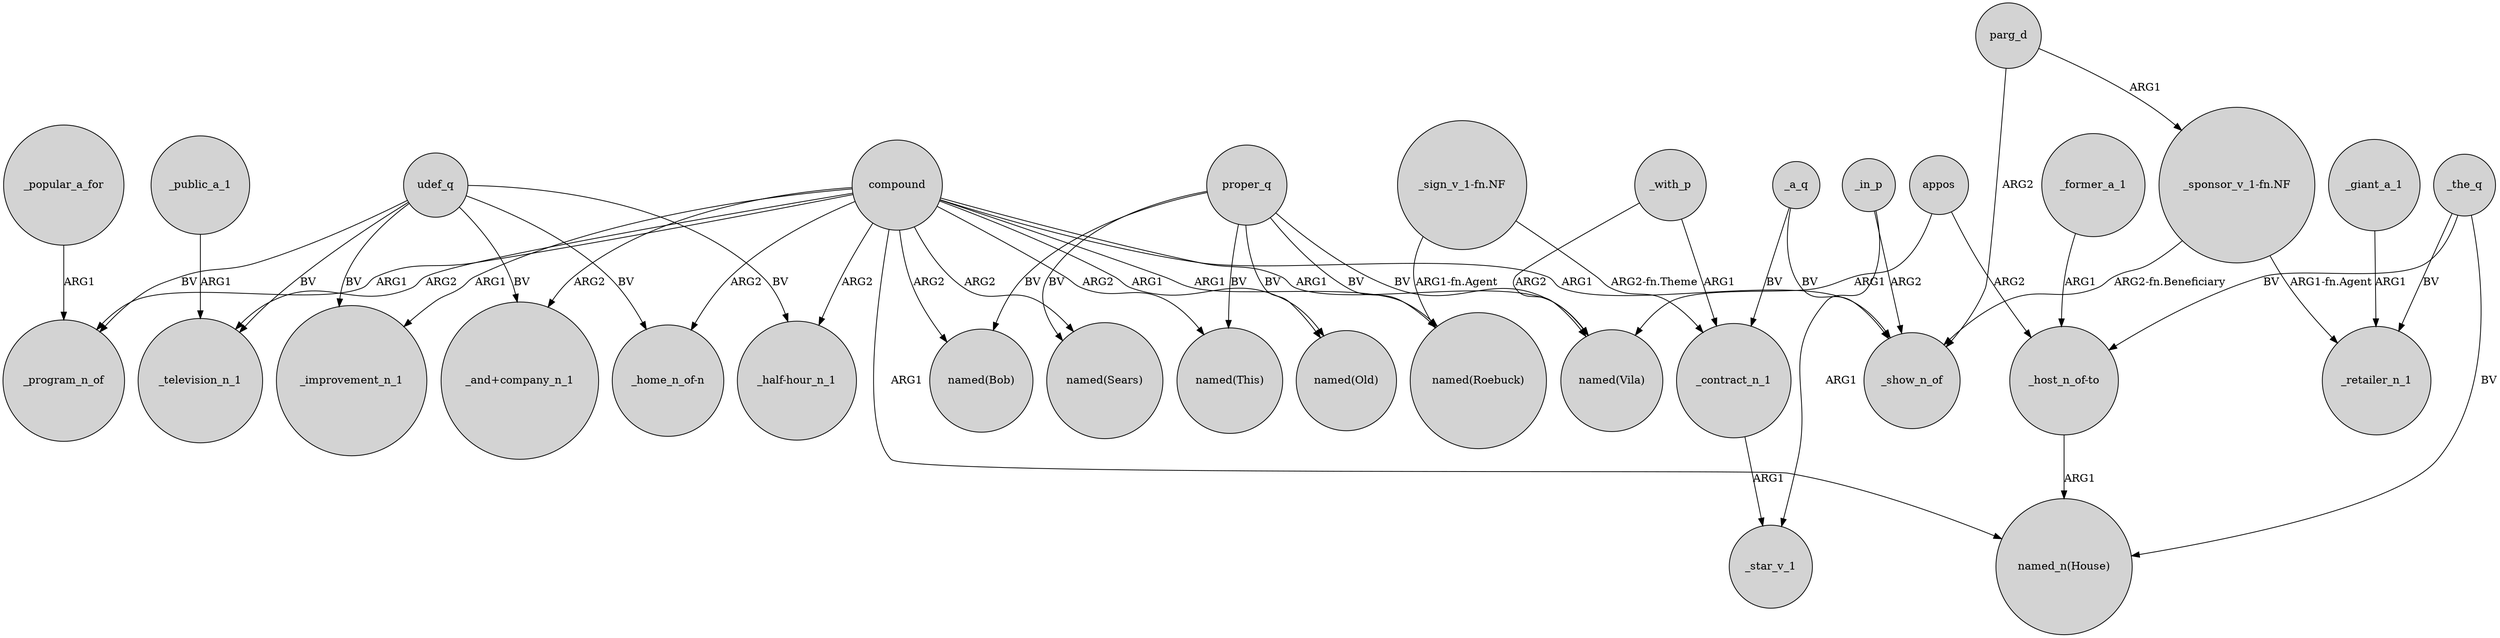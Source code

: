 digraph {
	node [shape=circle style=filled]
	proper_q -> "named(Old)" [label=BV]
	compound -> "named(Sears)" [label=ARG2]
	udef_q -> _television_n_1 [label=BV]
	udef_q -> "_half-hour_n_1" [label=BV]
	_former_a_1 -> "_host_n_of-to" [label=ARG1]
	_with_p -> "named(Vila)" [label=ARG2]
	compound -> "named(Roebuck)" [label=ARG1]
	proper_q -> "named(Bob)" [label=BV]
	compound -> "named(Vila)" [label=ARG1]
	udef_q -> "_home_n_of-n" [label=BV]
	udef_q -> _program_n_of [label=BV]
	_the_q -> _retailer_n_1 [label=BV]
	compound -> "named_n(House)" [label=ARG1]
	appos -> "_host_n_of-to" [label=ARG2]
	_a_q -> _contract_n_1 [label=BV]
	appos -> "named(Vila)" [label=ARG1]
	compound -> "named(Bob)" [label=ARG2]
	_the_q -> "named_n(House)" [label=BV]
	compound -> "named(Old)" [label=ARG1]
	_a_q -> _show_n_of [label=BV]
	_contract_n_1 -> _star_v_1 [label=ARG1]
	compound -> _improvement_n_1 [label=ARG1]
	_the_q -> "_host_n_of-to" [label=BV]
	_in_p -> _show_n_of [label=ARG2]
	_in_p -> _star_v_1 [label=ARG1]
	compound -> _show_n_of [label=ARG1]
	proper_q -> "named(Sears)" [label=BV]
	parg_d -> _show_n_of [label=ARG2]
	compound -> "_and+company_n_1" [label=ARG2]
	_public_a_1 -> _television_n_1 [label=ARG1]
	compound -> "_half-hour_n_1" [label=ARG2]
	parg_d -> "_sponsor_v_1-fn.NF" [label=ARG1]
	"_sponsor_v_1-fn.NF" -> _retailer_n_1 [label="ARG1-fn.Agent"]
	"_sponsor_v_1-fn.NF" -> _show_n_of [label="ARG2-fn.Beneficiary"]
	_giant_a_1 -> _retailer_n_1 [label=ARG1]
	_with_p -> _contract_n_1 [label=ARG1]
	"_sign_v_1-fn.NF" -> "named(Roebuck)" [label="ARG1-fn.Agent"]
	compound -> "named(This)" [label=ARG2]
	"_sign_v_1-fn.NF" -> _contract_n_1 [label="ARG2-fn.Theme"]
	udef_q -> "_and+company_n_1" [label=BV]
	proper_q -> "named(Vila)" [label=BV]
	"_host_n_of-to" -> "named_n(House)" [label=ARG1]
	compound -> _program_n_of [label=ARG1]
	proper_q -> "named(This)" [label=BV]
	udef_q -> _improvement_n_1 [label=BV]
	_popular_a_for -> _program_n_of [label=ARG1]
	compound -> "_home_n_of-n" [label=ARG2]
	proper_q -> "named(Roebuck)" [label=BV]
	compound -> _television_n_1 [label=ARG2]
}
